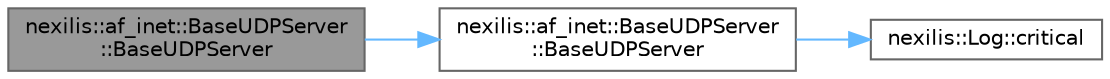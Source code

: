 digraph "nexilis::af_inet::BaseUDPServer::BaseUDPServer"
{
 // LATEX_PDF_SIZE
  bgcolor="transparent";
  edge [fontname=Helvetica,fontsize=10,labelfontname=Helvetica,labelfontsize=10];
  node [fontname=Helvetica,fontsize=10,shape=box,height=0.2,width=0.4];
  rankdir="LR";
  Node1 [id="Node000001",label="nexilis::af_inet::BaseUDPServer\l::BaseUDPServer",height=0.2,width=0.4,color="gray40", fillcolor="grey60", style="filled", fontcolor="black",tooltip="Deleted copy constructor.."];
  Node1 -> Node2 [id="edge1_Node000001_Node000002",color="steelblue1",style="solid",tooltip=" "];
  Node2 [id="Node000002",label="nexilis::af_inet::BaseUDPServer\l::BaseUDPServer",height=0.2,width=0.4,color="grey40", fillcolor="white", style="filled",URL="$d2/d46/classnexilis_1_1af__inet_1_1BaseUDPServer.html#a3f23a9fb1e577696e1b5cdc8e9bbfdfc",tooltip="Constructor."];
  Node2 -> Node3 [id="edge2_Node000002_Node000003",color="steelblue1",style="solid",tooltip=" "];
  Node3 [id="Node000003",label="nexilis::Log::critical",height=0.2,width=0.4,color="grey40", fillcolor="white", style="filled",URL="$dc/dbc/classnexilis_1_1Log.html#a5223d303f4e8522bfc3378e8d8e00ff2",tooltip=" "];
}
